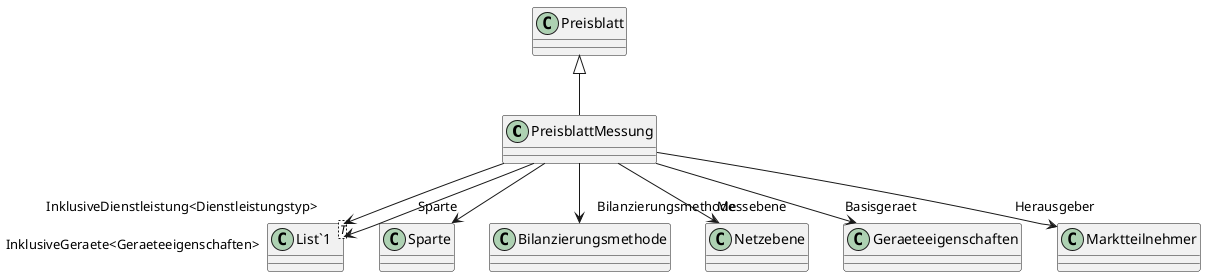 @startuml
class PreisblattMessung {
}
class "List`1"<T> {
}
Preisblatt <|-- PreisblattMessung
PreisblattMessung --> "Sparte" Sparte
PreisblattMessung --> "Bilanzierungsmethode" Bilanzierungsmethode
PreisblattMessung --> "Messebene" Netzebene
PreisblattMessung --> "InklusiveDienstleistung<Dienstleistungstyp>" "List`1"
PreisblattMessung --> "Basisgeraet" Geraeteeigenschaften
PreisblattMessung --> "InklusiveGeraete<Geraeteeigenschaften>" "List`1"
PreisblattMessung --> "Herausgeber" Marktteilnehmer
@enduml
